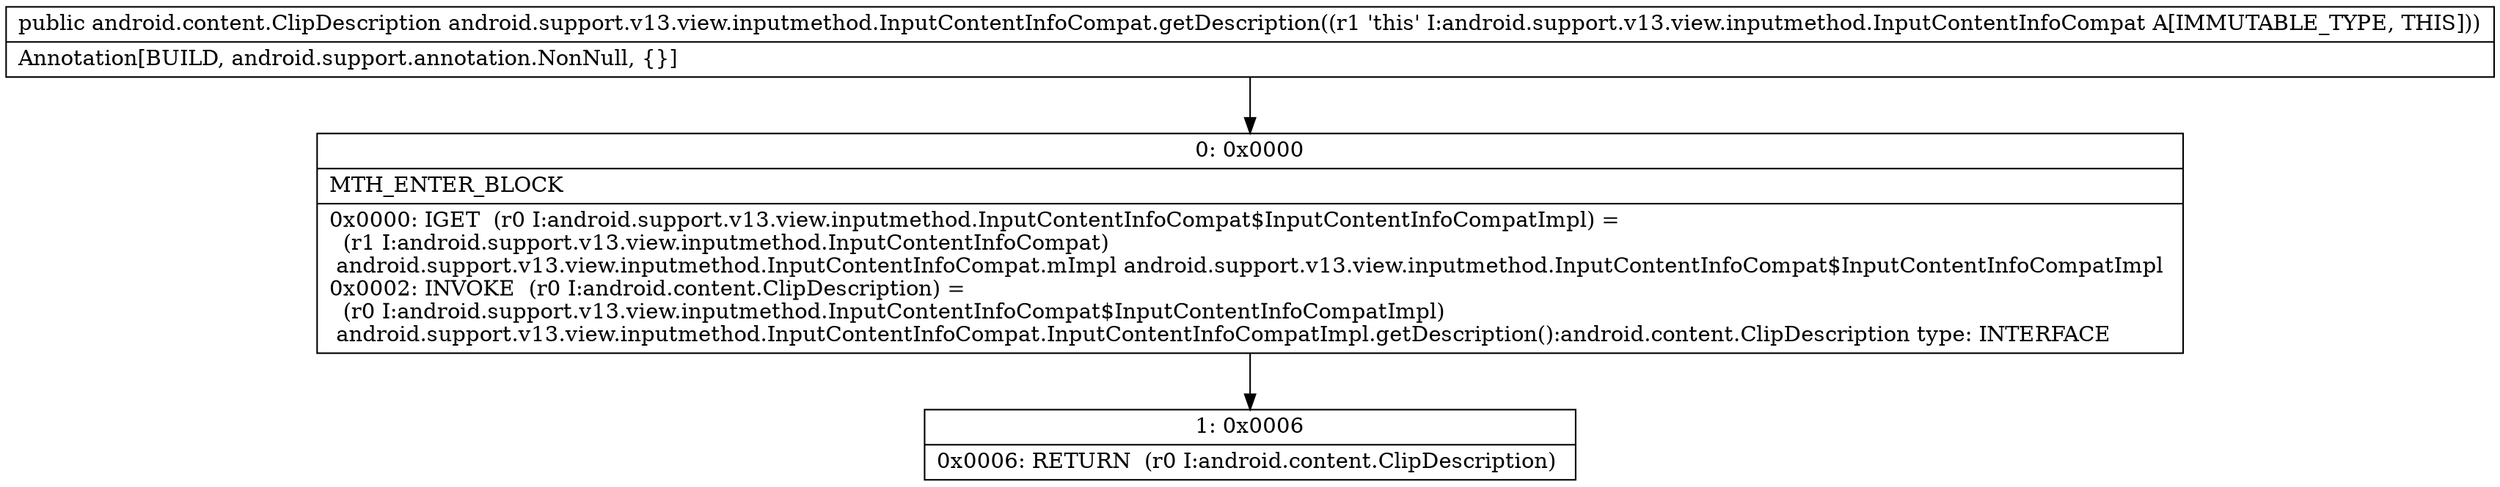 digraph "CFG forandroid.support.v13.view.inputmethod.InputContentInfoCompat.getDescription()Landroid\/content\/ClipDescription;" {
Node_0 [shape=record,label="{0\:\ 0x0000|MTH_ENTER_BLOCK\l|0x0000: IGET  (r0 I:android.support.v13.view.inputmethod.InputContentInfoCompat$InputContentInfoCompatImpl) = \l  (r1 I:android.support.v13.view.inputmethod.InputContentInfoCompat)\l android.support.v13.view.inputmethod.InputContentInfoCompat.mImpl android.support.v13.view.inputmethod.InputContentInfoCompat$InputContentInfoCompatImpl \l0x0002: INVOKE  (r0 I:android.content.ClipDescription) = \l  (r0 I:android.support.v13.view.inputmethod.InputContentInfoCompat$InputContentInfoCompatImpl)\l android.support.v13.view.inputmethod.InputContentInfoCompat.InputContentInfoCompatImpl.getDescription():android.content.ClipDescription type: INTERFACE \l}"];
Node_1 [shape=record,label="{1\:\ 0x0006|0x0006: RETURN  (r0 I:android.content.ClipDescription) \l}"];
MethodNode[shape=record,label="{public android.content.ClipDescription android.support.v13.view.inputmethod.InputContentInfoCompat.getDescription((r1 'this' I:android.support.v13.view.inputmethod.InputContentInfoCompat A[IMMUTABLE_TYPE, THIS]))  | Annotation[BUILD, android.support.annotation.NonNull, \{\}]\l}"];
MethodNode -> Node_0;
Node_0 -> Node_1;
}


